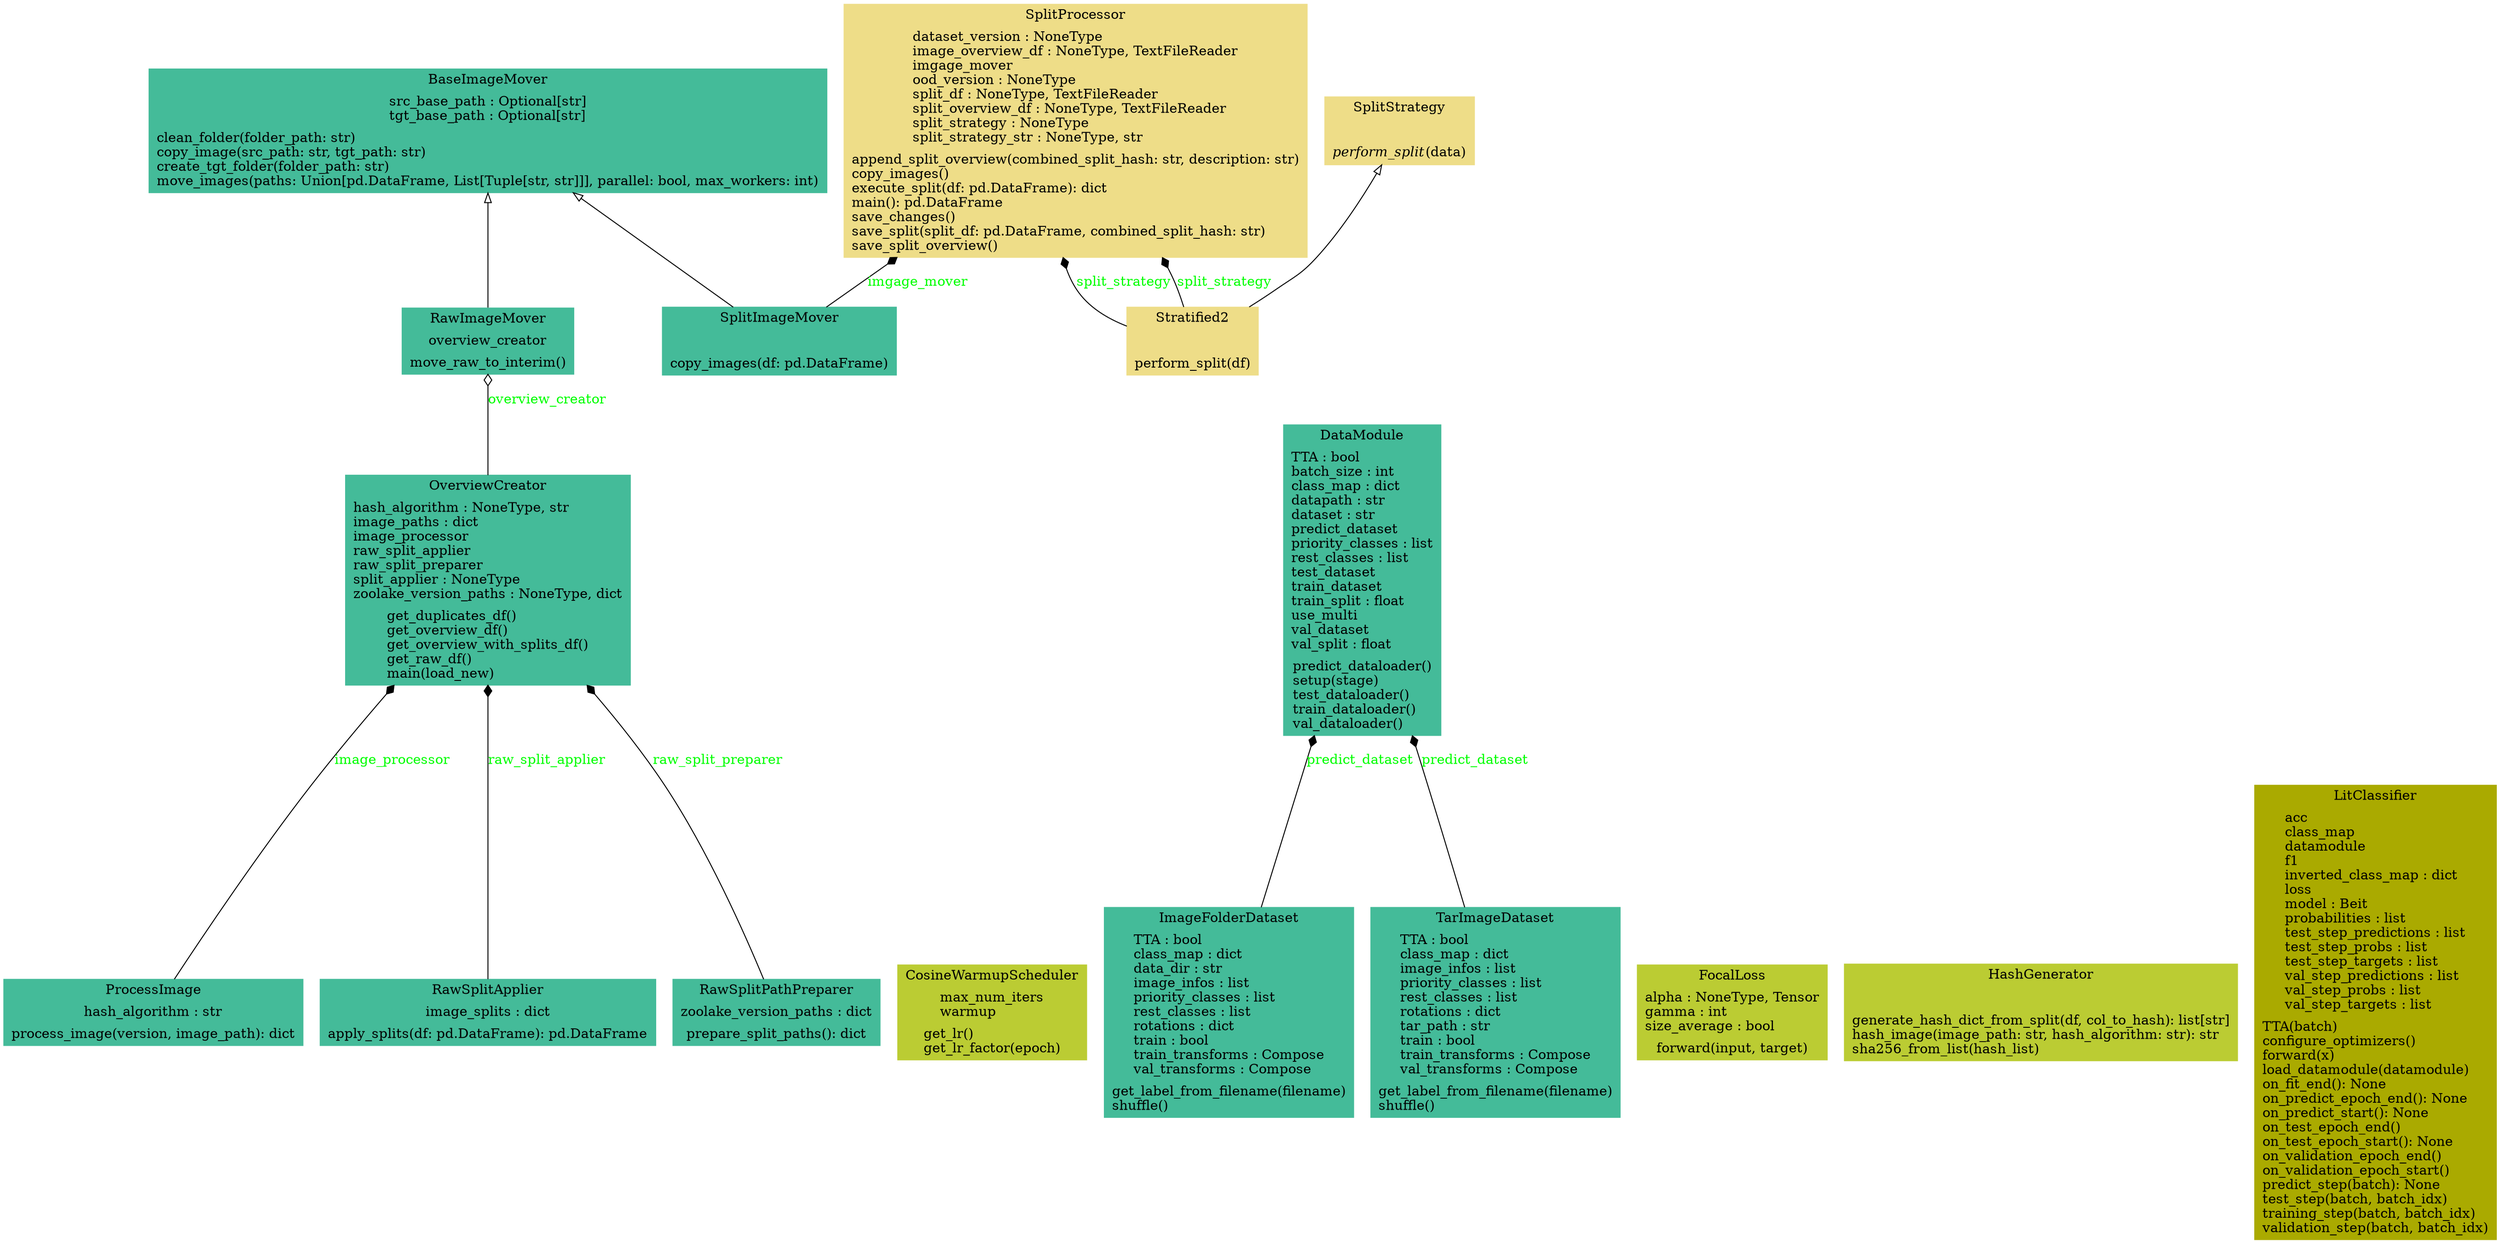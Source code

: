 digraph "classes" {
rankdir=BT
charset="utf-8"
"lit_ecology_classifier.data.mover.base_mover.BaseImageMover" [color="#44BB99", fontcolor="black", label=<{BaseImageMover|src_base_path : Optional[str]<br ALIGN="LEFT"/>tgt_base_path : Optional[str]<br ALIGN="LEFT"/>|clean_folder(folder_path: str)<br ALIGN="LEFT"/>copy_image(src_path: str, tgt_path: str)<br ALIGN="LEFT"/>create_tgt_folder(folder_path: str)<br ALIGN="LEFT"/>move_images(paths: Union[pd.DataFrame, List[Tuple[str, str]]], parallel: bool, max_workers: int)<br ALIGN="LEFT"/>}>, shape="record", style="filled"];
"lit_ecology_classifier.helpers.helpers.CosineWarmupScheduler" [color="#BBCC33", fontcolor="black", label=<{CosineWarmupScheduler|max_num_iters<br ALIGN="LEFT"/>warmup<br ALIGN="LEFT"/>|get_lr()<br ALIGN="LEFT"/>get_lr_factor(epoch)<br ALIGN="LEFT"/>}>, shape="record", style="filled"];
"lit_ecology_classifier.data.datamodule.DataModule" [color="#44BB99", fontcolor="black", label=<{DataModule|TTA : bool<br ALIGN="LEFT"/>batch_size : int<br ALIGN="LEFT"/>class_map : dict<br ALIGN="LEFT"/>datapath : str<br ALIGN="LEFT"/>dataset : str<br ALIGN="LEFT"/>predict_dataset<br ALIGN="LEFT"/>priority_classes : list<br ALIGN="LEFT"/>rest_classes : list<br ALIGN="LEFT"/>test_dataset<br ALIGN="LEFT"/>train_dataset<br ALIGN="LEFT"/>train_split : float<br ALIGN="LEFT"/>use_multi<br ALIGN="LEFT"/>val_dataset<br ALIGN="LEFT"/>val_split : float<br ALIGN="LEFT"/>|predict_dataloader()<br ALIGN="LEFT"/>setup(stage)<br ALIGN="LEFT"/>test_dataloader()<br ALIGN="LEFT"/>train_dataloader()<br ALIGN="LEFT"/>val_dataloader()<br ALIGN="LEFT"/>}>, shape="record", style="filled"];
"lit_ecology_classifier.helpers.helpers.FocalLoss" [color="#BBCC33", fontcolor="black", label=<{FocalLoss|alpha : NoneType, Tensor<br ALIGN="LEFT"/>gamma : int<br ALIGN="LEFT"/>size_average : bool<br ALIGN="LEFT"/>|forward(input, target)<br ALIGN="LEFT"/>}>, shape="record", style="filled"];
"lit_ecology_classifier.helpers.hashing.HashGenerator" [color="#BBCC33", fontcolor="black", label=<{HashGenerator|<br ALIGN="LEFT"/>|generate_hash_dict_from_split(df, col_to_hash): list[str]<br ALIGN="LEFT"/>hash_image(image_path: str, hash_algorithm: str): str<br ALIGN="LEFT"/>sha256_from_list(hash_list)<br ALIGN="LEFT"/>}>, shape="record", style="filled"];
"lit_ecology_classifier.data.imagedataset.ImageFolderDataset" [color="#44BB99", fontcolor="black", label=<{ImageFolderDataset|TTA : bool<br ALIGN="LEFT"/>class_map : dict<br ALIGN="LEFT"/>data_dir : str<br ALIGN="LEFT"/>image_infos : list<br ALIGN="LEFT"/>priority_classes : list<br ALIGN="LEFT"/>rest_classes : list<br ALIGN="LEFT"/>rotations : dict<br ALIGN="LEFT"/>train : bool<br ALIGN="LEFT"/>train_transforms : Compose<br ALIGN="LEFT"/>val_transforms : Compose<br ALIGN="LEFT"/>|get_label_from_filename(filename)<br ALIGN="LEFT"/>shuffle()<br ALIGN="LEFT"/>}>, shape="record", style="filled"];
"lit_ecology_classifier.models.model.LitClassifier" [color="#AAAA00", fontcolor="black", label=<{LitClassifier|acc<br ALIGN="LEFT"/>class_map<br ALIGN="LEFT"/>datamodule<br ALIGN="LEFT"/>f1<br ALIGN="LEFT"/>inverted_class_map : dict<br ALIGN="LEFT"/>loss<br ALIGN="LEFT"/>model : Beit<br ALIGN="LEFT"/>probabilities : list<br ALIGN="LEFT"/>test_step_predictions : list<br ALIGN="LEFT"/>test_step_probs : list<br ALIGN="LEFT"/>test_step_targets : list<br ALIGN="LEFT"/>val_step_predictions : list<br ALIGN="LEFT"/>val_step_probs : list<br ALIGN="LEFT"/>val_step_targets : list<br ALIGN="LEFT"/>|TTA(batch)<br ALIGN="LEFT"/>configure_optimizers()<br ALIGN="LEFT"/>forward(x)<br ALIGN="LEFT"/>load_datamodule(datamodule)<br ALIGN="LEFT"/>on_fit_end(): None<br ALIGN="LEFT"/>on_predict_epoch_end(): None<br ALIGN="LEFT"/>on_predict_start(): None<br ALIGN="LEFT"/>on_test_epoch_end()<br ALIGN="LEFT"/>on_test_epoch_start(): None<br ALIGN="LEFT"/>on_validation_epoch_end()<br ALIGN="LEFT"/>on_validation_epoch_start()<br ALIGN="LEFT"/>predict_step(batch): None<br ALIGN="LEFT"/>test_step(batch, batch_idx)<br ALIGN="LEFT"/>training_step(batch, batch_idx)<br ALIGN="LEFT"/>validation_step(batch, batch_idx)<br ALIGN="LEFT"/>}>, shape="record", style="filled"];
"lit_ecology_classifier.data.overview_creator.OverviewCreator" [color="#44BB99", fontcolor="black", label=<{OverviewCreator|hash_algorithm : NoneType, str<br ALIGN="LEFT"/>image_paths : dict<br ALIGN="LEFT"/>image_processor<br ALIGN="LEFT"/>raw_split_applier<br ALIGN="LEFT"/>raw_split_preparer<br ALIGN="LEFT"/>split_applier : NoneType<br ALIGN="LEFT"/>zoolake_version_paths : NoneType, dict<br ALIGN="LEFT"/>|get_duplicates_df()<br ALIGN="LEFT"/>get_overview_df()<br ALIGN="LEFT"/>get_overview_with_splits_df()<br ALIGN="LEFT"/>get_raw_df()<br ALIGN="LEFT"/>main(load_new)<br ALIGN="LEFT"/>}>, shape="record", style="filled"];
"lit_ecology_classifier.data.overview.image_processing.ProcessImage" [color="#44BB99", fontcolor="black", label=<{ProcessImage|hash_algorithm : str<br ALIGN="LEFT"/>|process_image(version, image_path): dict<br ALIGN="LEFT"/>}>, shape="record", style="filled"];
"lit_ecology_classifier.data.mover.raw_images_mover.RawImageMover" [color="#44BB99", fontcolor="black", label=<{RawImageMover|overview_creator<br ALIGN="LEFT"/>|move_raw_to_interim()<br ALIGN="LEFT"/>}>, shape="record", style="filled"];
"lit_ecology_classifier.data.overview.raw_split_applier.RawSplitApplier" [color="#44BB99", fontcolor="black", label=<{RawSplitApplier|image_splits : dict<br ALIGN="LEFT"/>|apply_splits(df: pd.DataFrame): pd.DataFrame<br ALIGN="LEFT"/>}>, shape="record", style="filled"];
"lit_ecology_classifier.data.overview.raw_split_preparer.RawSplitPathPreparer" [color="#44BB99", fontcolor="black", label=<{RawSplitPathPreparer|zoolake_version_paths : dict<br ALIGN="LEFT"/>|prepare_split_paths(): dict<br ALIGN="LEFT"/>}>, shape="record", style="filled"];
"lit_ecology_classifier.data.mover.split_images_mover.SplitImageMover" [color="#44BB99", fontcolor="black", label=<{SplitImageMover|<br ALIGN="LEFT"/>|copy_images(df: pd.DataFrame)<br ALIGN="LEFT"/>}>, shape="record", style="filled"];
"lit_ecology_classifier.splitting.split.SplitProcessor" [color="#EEDD88", fontcolor="black", label=<{SplitProcessor|dataset_version : NoneType<br ALIGN="LEFT"/>image_overview_df : NoneType, TextFileReader<br ALIGN="LEFT"/>imgage_mover<br ALIGN="LEFT"/>ood_version : NoneType<br ALIGN="LEFT"/>split_df : NoneType, TextFileReader<br ALIGN="LEFT"/>split_overview_df : NoneType, TextFileReader<br ALIGN="LEFT"/>split_strategy : NoneType<br ALIGN="LEFT"/>split_strategy_str : NoneType, str<br ALIGN="LEFT"/>|append_split_overview(combined_split_hash: str, description: str)<br ALIGN="LEFT"/>copy_images()<br ALIGN="LEFT"/>execute_split(df: pd.DataFrame): dict<br ALIGN="LEFT"/>main(): pd.DataFrame<br ALIGN="LEFT"/>save_changes()<br ALIGN="LEFT"/>save_split(split_df: pd.DataFrame, combined_split_hash: str)<br ALIGN="LEFT"/>save_split_overview()<br ALIGN="LEFT"/>}>, shape="record", style="filled"];
"lit_ecology_classifier.splitting.split_strategies.split_strategy.SplitStrategy" [color="#EEDD88", fontcolor="black", label=<{SplitStrategy|<br ALIGN="LEFT"/>|<I>perform_split</I>(data)<br ALIGN="LEFT"/>}>, shape="record", style="filled"];
"lit_ecology_classifier.splitting.split_strategies.stratified2.Stratified2" [color="#EEDD88", fontcolor="black", label=<{Stratified2|<br ALIGN="LEFT"/>|perform_split(df)<br ALIGN="LEFT"/>}>, shape="record", style="filled"];
"lit_ecology_classifier.data.tardataset.TarImageDataset" [color="#44BB99", fontcolor="black", label=<{TarImageDataset|TTA : bool<br ALIGN="LEFT"/>class_map : dict<br ALIGN="LEFT"/>image_infos : list<br ALIGN="LEFT"/>priority_classes : list<br ALIGN="LEFT"/>rest_classes : list<br ALIGN="LEFT"/>rotations : dict<br ALIGN="LEFT"/>tar_path : str<br ALIGN="LEFT"/>train : bool<br ALIGN="LEFT"/>train_transforms : Compose<br ALIGN="LEFT"/>val_transforms : Compose<br ALIGN="LEFT"/>|get_label_from_filename(filename)<br ALIGN="LEFT"/>shuffle()<br ALIGN="LEFT"/>}>, shape="record", style="filled"];
"lit_ecology_classifier.data.mover.raw_images_mover.RawImageMover" -> "lit_ecology_classifier.data.mover.base_mover.BaseImageMover" [arrowhead="empty", arrowtail="none"];
"lit_ecology_classifier.data.mover.split_images_mover.SplitImageMover" -> "lit_ecology_classifier.data.mover.base_mover.BaseImageMover" [arrowhead="empty", arrowtail="none"];
"lit_ecology_classifier.splitting.split_strategies.stratified2.Stratified2" -> "lit_ecology_classifier.splitting.split_strategies.split_strategy.SplitStrategy" [arrowhead="empty", arrowtail="none"];
"lit_ecology_classifier.data.imagedataset.ImageFolderDataset" -> "lit_ecology_classifier.data.datamodule.DataModule" [arrowhead="diamond", arrowtail="none", fontcolor="green", label="predict_dataset", style="solid"];
"lit_ecology_classifier.data.mover.split_images_mover.SplitImageMover" -> "lit_ecology_classifier.splitting.split.SplitProcessor" [arrowhead="diamond", arrowtail="none", fontcolor="green", label="imgage_mover", style="solid"];
"lit_ecology_classifier.data.overview.image_processing.ProcessImage" -> "lit_ecology_classifier.data.overview_creator.OverviewCreator" [arrowhead="diamond", arrowtail="none", fontcolor="green", label="image_processor", style="solid"];
"lit_ecology_classifier.data.overview.raw_split_applier.RawSplitApplier" -> "lit_ecology_classifier.data.overview_creator.OverviewCreator" [arrowhead="diamond", arrowtail="none", fontcolor="green", label="raw_split_applier", style="solid"];
"lit_ecology_classifier.data.overview.raw_split_preparer.RawSplitPathPreparer" -> "lit_ecology_classifier.data.overview_creator.OverviewCreator" [arrowhead="diamond", arrowtail="none", fontcolor="green", label="raw_split_preparer", style="solid"];
"lit_ecology_classifier.data.tardataset.TarImageDataset" -> "lit_ecology_classifier.data.datamodule.DataModule" [arrowhead="diamond", arrowtail="none", fontcolor="green", label="predict_dataset", style="solid"];
"lit_ecology_classifier.splitting.split_strategies.stratified2.Stratified2" -> "lit_ecology_classifier.splitting.split.SplitProcessor" [arrowhead="diamond", arrowtail="none", fontcolor="green", label="split_strategy", style="solid"];
"lit_ecology_classifier.splitting.split_strategies.stratified2.Stratified2" -> "lit_ecology_classifier.splitting.split.SplitProcessor" [arrowhead="diamond", arrowtail="none", fontcolor="green", label="split_strategy", style="solid"];
"lit_ecology_classifier.data.overview_creator.OverviewCreator" -> "lit_ecology_classifier.data.mover.raw_images_mover.RawImageMover" [arrowhead="odiamond", arrowtail="none", fontcolor="green", label="overview_creator", style="solid"];
}
